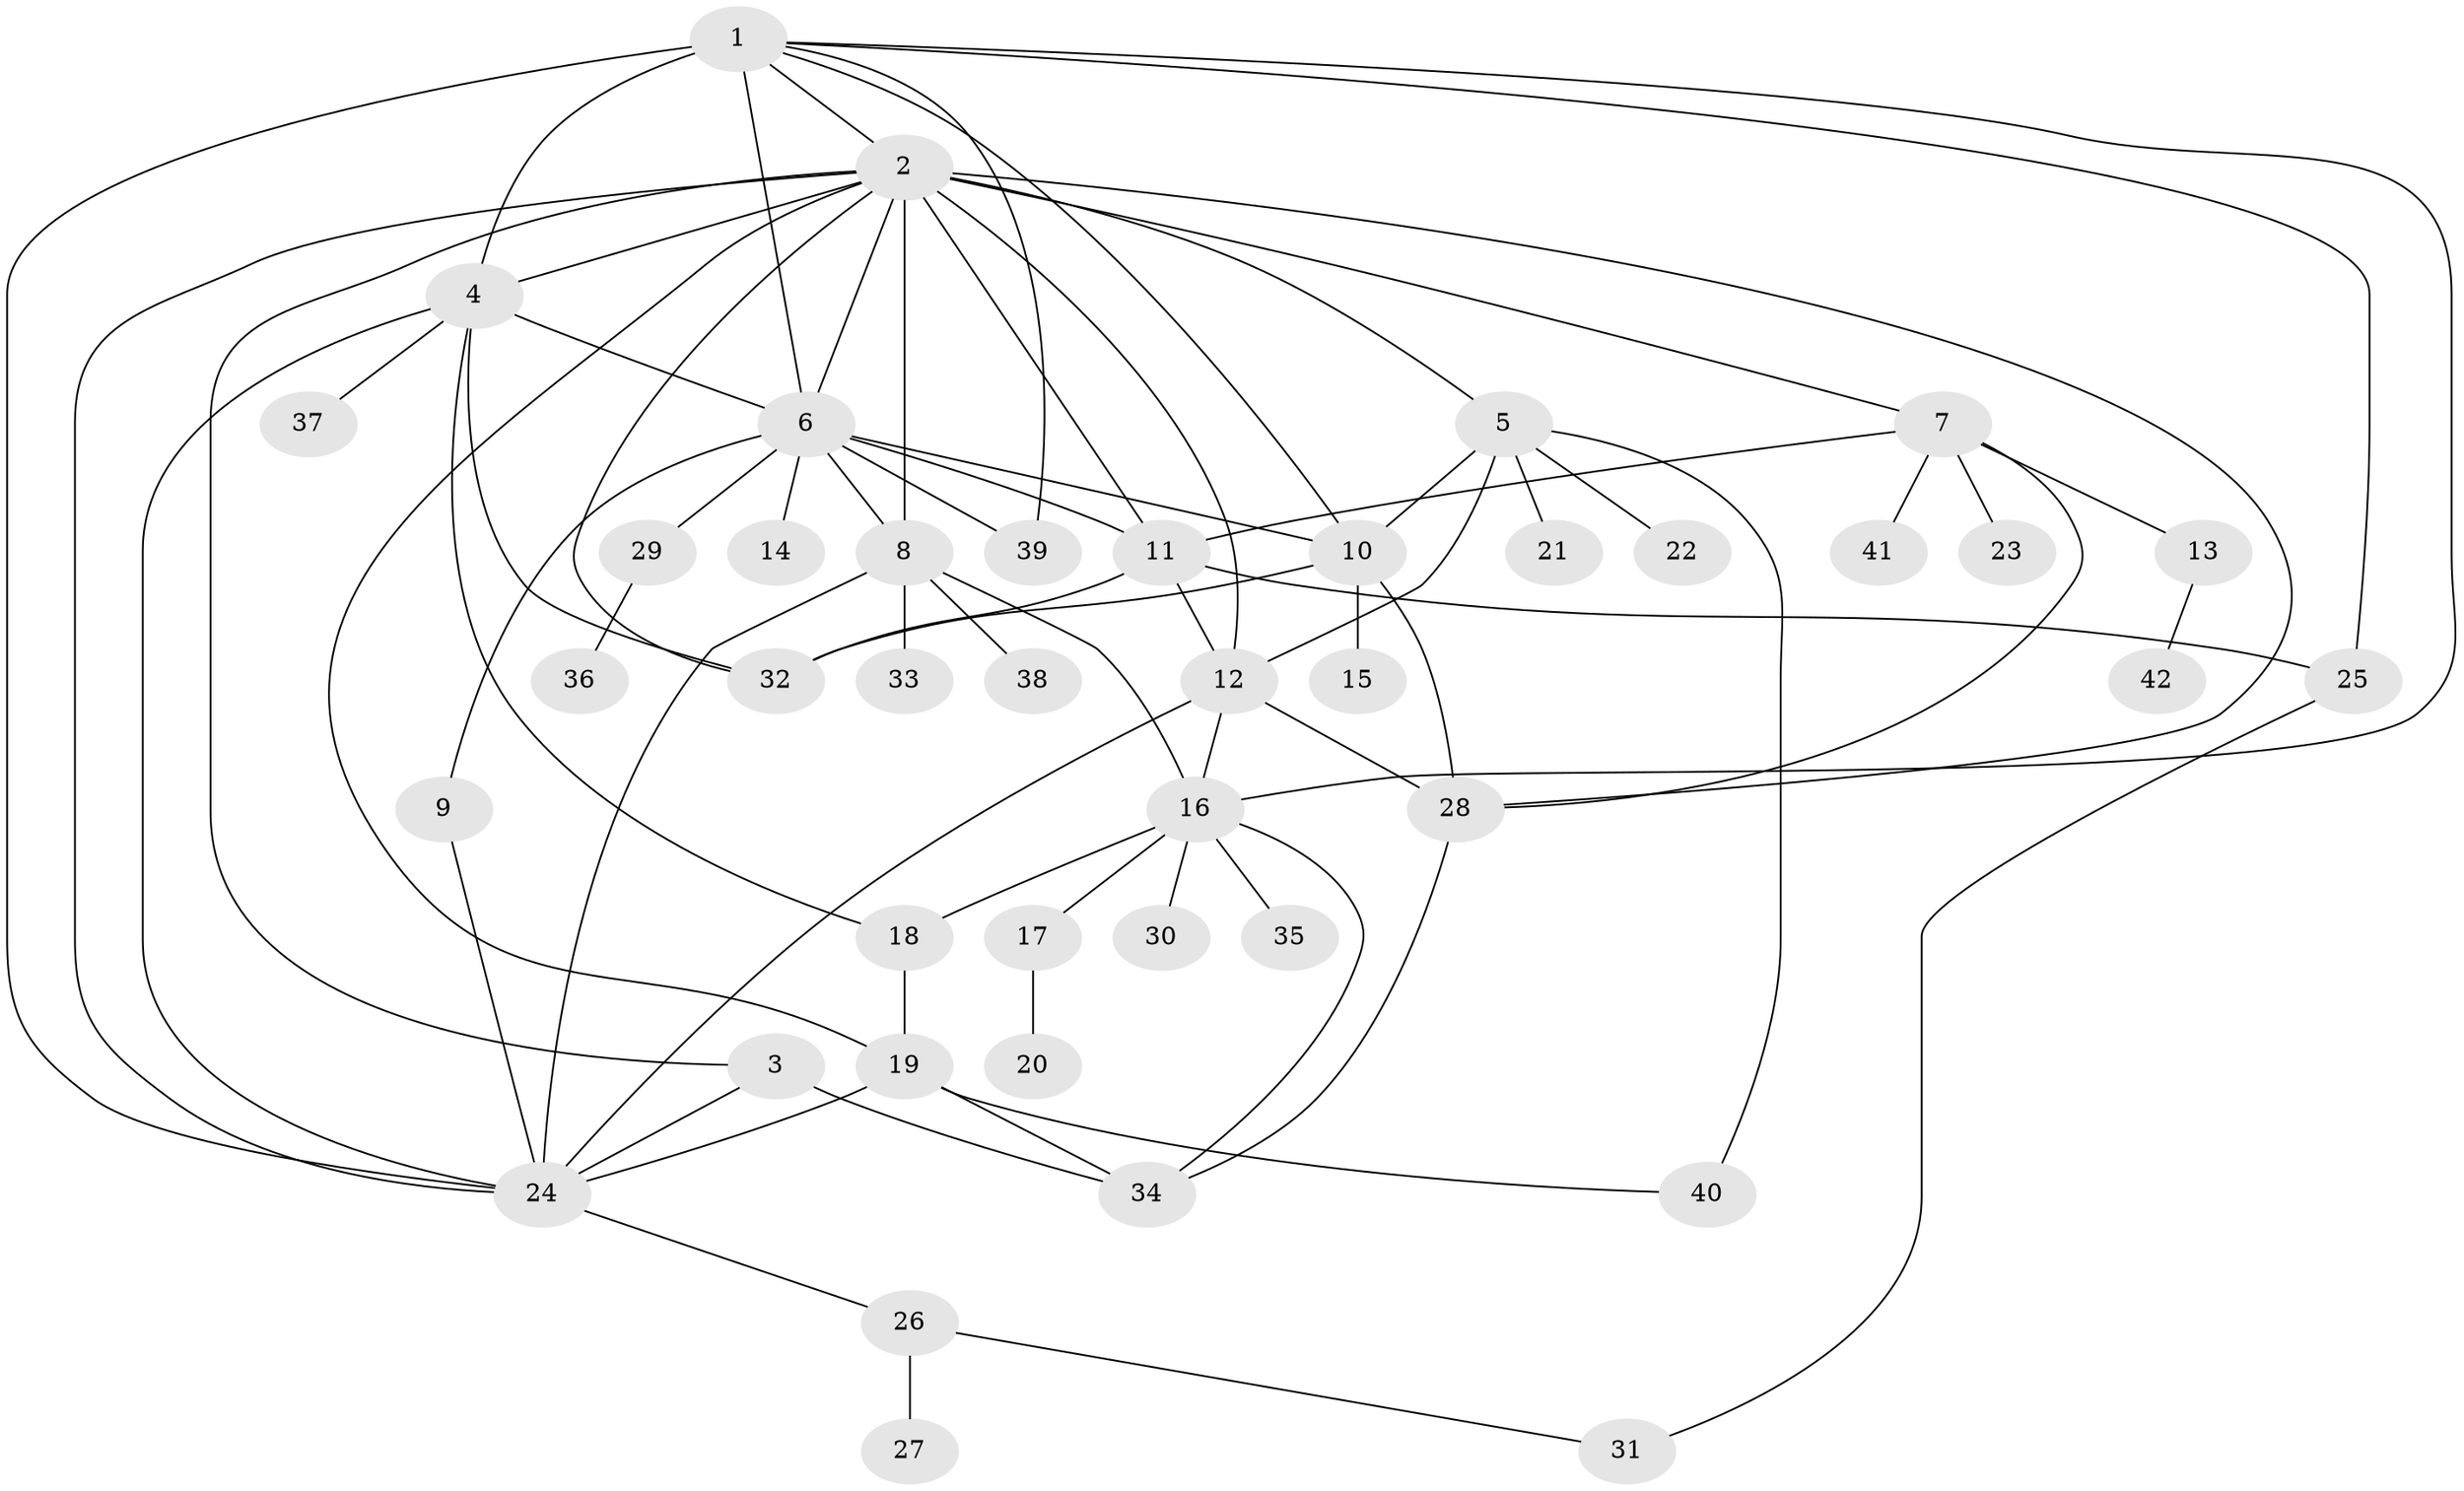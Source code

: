 // original degree distribution, {5: 0.012048192771084338, 25: 0.012048192771084338, 4: 0.07228915662650602, 8: 0.03614457831325301, 12: 0.03614457831325301, 3: 0.13253012048192772, 2: 0.18072289156626506, 6: 0.024096385542168676, 1: 0.4578313253012048, 9: 0.012048192771084338, 7: 0.012048192771084338, 11: 0.012048192771084338}
// Generated by graph-tools (version 1.1) at 2025/35/03/09/25 02:35:46]
// undirected, 42 vertices, 75 edges
graph export_dot {
graph [start="1"]
  node [color=gray90,style=filled];
  1;
  2;
  3;
  4;
  5;
  6;
  7;
  8;
  9;
  10;
  11;
  12;
  13;
  14;
  15;
  16;
  17;
  18;
  19;
  20;
  21;
  22;
  23;
  24;
  25;
  26;
  27;
  28;
  29;
  30;
  31;
  32;
  33;
  34;
  35;
  36;
  37;
  38;
  39;
  40;
  41;
  42;
  1 -- 2 [weight=2.0];
  1 -- 4 [weight=4.0];
  1 -- 6 [weight=1.0];
  1 -- 10 [weight=1.0];
  1 -- 16 [weight=1.0];
  1 -- 24 [weight=1.0];
  1 -- 25 [weight=1.0];
  1 -- 39 [weight=1.0];
  2 -- 3 [weight=1.0];
  2 -- 4 [weight=2.0];
  2 -- 5 [weight=1.0];
  2 -- 6 [weight=1.0];
  2 -- 7 [weight=1.0];
  2 -- 8 [weight=7.0];
  2 -- 11 [weight=1.0];
  2 -- 12 [weight=1.0];
  2 -- 19 [weight=1.0];
  2 -- 24 [weight=1.0];
  2 -- 28 [weight=1.0];
  2 -- 32 [weight=1.0];
  3 -- 24 [weight=1.0];
  3 -- 34 [weight=1.0];
  4 -- 6 [weight=1.0];
  4 -- 18 [weight=1.0];
  4 -- 24 [weight=1.0];
  4 -- 32 [weight=1.0];
  4 -- 37 [weight=2.0];
  5 -- 10 [weight=1.0];
  5 -- 12 [weight=1.0];
  5 -- 21 [weight=1.0];
  5 -- 22 [weight=1.0];
  5 -- 40 [weight=1.0];
  6 -- 8 [weight=1.0];
  6 -- 9 [weight=1.0];
  6 -- 10 [weight=2.0];
  6 -- 11 [weight=1.0];
  6 -- 14 [weight=1.0];
  6 -- 29 [weight=1.0];
  6 -- 39 [weight=1.0];
  7 -- 11 [weight=1.0];
  7 -- 13 [weight=1.0];
  7 -- 23 [weight=1.0];
  7 -- 28 [weight=1.0];
  7 -- 41 [weight=1.0];
  8 -- 16 [weight=1.0];
  8 -- 24 [weight=1.0];
  8 -- 33 [weight=1.0];
  8 -- 38 [weight=1.0];
  9 -- 24 [weight=1.0];
  10 -- 15 [weight=1.0];
  10 -- 28 [weight=1.0];
  10 -- 32 [weight=3.0];
  11 -- 12 [weight=4.0];
  11 -- 25 [weight=2.0];
  11 -- 32 [weight=1.0];
  12 -- 16 [weight=1.0];
  12 -- 24 [weight=1.0];
  12 -- 28 [weight=1.0];
  13 -- 42 [weight=1.0];
  16 -- 17 [weight=1.0];
  16 -- 18 [weight=1.0];
  16 -- 30 [weight=1.0];
  16 -- 34 [weight=1.0];
  16 -- 35 [weight=1.0];
  17 -- 20 [weight=1.0];
  18 -- 19 [weight=3.0];
  19 -- 24 [weight=1.0];
  19 -- 34 [weight=1.0];
  19 -- 40 [weight=1.0];
  24 -- 26 [weight=1.0];
  25 -- 31 [weight=1.0];
  26 -- 27 [weight=1.0];
  26 -- 31 [weight=1.0];
  28 -- 34 [weight=1.0];
  29 -- 36 [weight=1.0];
}
